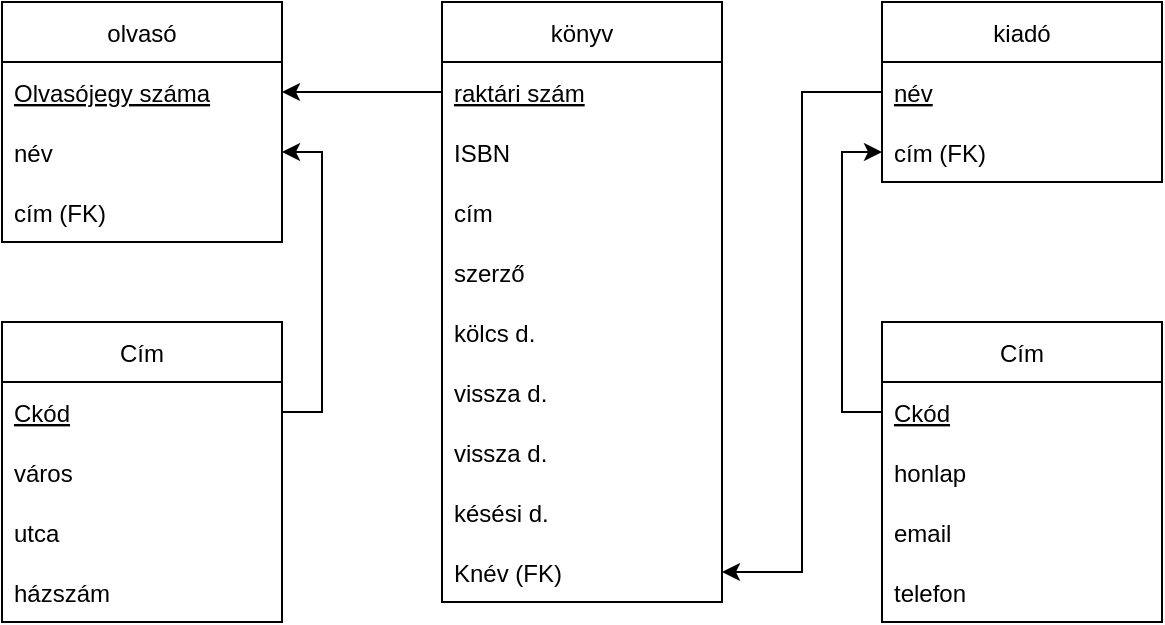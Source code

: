 <mxfile version="20.3.0" type="device"><diagram id="8YVWnZ0JU1CbKCZpVIV3" name="1 oldal"><mxGraphModel dx="1422" dy="905" grid="1" gridSize="10" guides="1" tooltips="1" connect="1" arrows="1" fold="1" page="1" pageScale="1" pageWidth="827" pageHeight="1169" math="0" shadow="0"><root><mxCell id="0"/><mxCell id="1" parent="0"/><mxCell id="i123XRr3PV5pWn3KWQU2-77" value="olvasó" style="swimlane;fontStyle=0;childLayout=stackLayout;horizontal=1;startSize=30;horizontalStack=0;resizeParent=1;resizeParentMax=0;resizeLast=0;collapsible=1;marginBottom=0;" vertex="1" parent="1"><mxGeometry x="40" y="280" width="140" height="120" as="geometry"/></mxCell><mxCell id="i123XRr3PV5pWn3KWQU2-78" value="Olvasójegy száma" style="text;strokeColor=none;fillColor=none;align=left;verticalAlign=middle;spacingLeft=4;spacingRight=4;overflow=hidden;points=[[0,0.5],[1,0.5]];portConstraint=eastwest;rotatable=0;fontStyle=4" vertex="1" parent="i123XRr3PV5pWn3KWQU2-77"><mxGeometry y="30" width="140" height="30" as="geometry"/></mxCell><mxCell id="i123XRr3PV5pWn3KWQU2-79" value="név" style="text;strokeColor=none;fillColor=none;align=left;verticalAlign=middle;spacingLeft=4;spacingRight=4;overflow=hidden;points=[[0,0.5],[1,0.5]];portConstraint=eastwest;rotatable=0;" vertex="1" parent="i123XRr3PV5pWn3KWQU2-77"><mxGeometry y="60" width="140" height="30" as="geometry"/></mxCell><mxCell id="i123XRr3PV5pWn3KWQU2-80" value="cím (FK)" style="text;strokeColor=none;fillColor=none;align=left;verticalAlign=middle;spacingLeft=4;spacingRight=4;overflow=hidden;points=[[0,0.5],[1,0.5]];portConstraint=eastwest;rotatable=0;" vertex="1" parent="i123XRr3PV5pWn3KWQU2-77"><mxGeometry y="90" width="140" height="30" as="geometry"/></mxCell><mxCell id="i123XRr3PV5pWn3KWQU2-108" value="" style="edgeStyle=orthogonalEdgeStyle;rounded=0;orthogonalLoop=1;jettySize=auto;html=1;entryX=1;entryY=0.5;entryDx=0;entryDy=0;exitX=1;exitY=0.5;exitDx=0;exitDy=0;" edge="1" parent="1" source="i123XRr3PV5pWn3KWQU2-82" target="i123XRr3PV5pWn3KWQU2-79"><mxGeometry relative="1" as="geometry"/></mxCell><mxCell id="i123XRr3PV5pWn3KWQU2-81" value="Cím" style="swimlane;fontStyle=0;childLayout=stackLayout;horizontal=1;startSize=30;horizontalStack=0;resizeParent=1;resizeParentMax=0;resizeLast=0;collapsible=1;marginBottom=0;" vertex="1" parent="1"><mxGeometry x="40" y="440" width="140" height="150" as="geometry"/></mxCell><mxCell id="i123XRr3PV5pWn3KWQU2-82" value="Ckód" style="text;strokeColor=none;fillColor=none;align=left;verticalAlign=middle;spacingLeft=4;spacingRight=4;overflow=hidden;points=[[0,0.5],[1,0.5]];portConstraint=eastwest;rotatable=0;fontStyle=4" vertex="1" parent="i123XRr3PV5pWn3KWQU2-81"><mxGeometry y="30" width="140" height="30" as="geometry"/></mxCell><mxCell id="i123XRr3PV5pWn3KWQU2-83" value="város" style="text;strokeColor=none;fillColor=none;align=left;verticalAlign=middle;spacingLeft=4;spacingRight=4;overflow=hidden;points=[[0,0.5],[1,0.5]];portConstraint=eastwest;rotatable=0;" vertex="1" parent="i123XRr3PV5pWn3KWQU2-81"><mxGeometry y="60" width="140" height="30" as="geometry"/></mxCell><mxCell id="i123XRr3PV5pWn3KWQU2-84" value="utca" style="text;strokeColor=none;fillColor=none;align=left;verticalAlign=middle;spacingLeft=4;spacingRight=4;overflow=hidden;points=[[0,0.5],[1,0.5]];portConstraint=eastwest;rotatable=0;" vertex="1" parent="i123XRr3PV5pWn3KWQU2-81"><mxGeometry y="90" width="140" height="30" as="geometry"/></mxCell><mxCell id="i123XRr3PV5pWn3KWQU2-102" value="házszám" style="text;strokeColor=none;fillColor=none;align=left;verticalAlign=middle;spacingLeft=4;spacingRight=4;overflow=hidden;points=[[0,0.5],[1,0.5]];portConstraint=eastwest;rotatable=0;" vertex="1" parent="i123XRr3PV5pWn3KWQU2-81"><mxGeometry y="120" width="140" height="30" as="geometry"/></mxCell><mxCell id="i123XRr3PV5pWn3KWQU2-107" value="" style="edgeStyle=orthogonalEdgeStyle;rounded=0;orthogonalLoop=1;jettySize=auto;html=1;entryX=1;entryY=0.5;entryDx=0;entryDy=0;exitX=0;exitY=0.5;exitDx=0;exitDy=0;" edge="1" parent="1" source="i123XRr3PV5pWn3KWQU2-86" target="i123XRr3PV5pWn3KWQU2-78"><mxGeometry relative="1" as="geometry"/></mxCell><mxCell id="i123XRr3PV5pWn3KWQU2-85" value="könyv" style="swimlane;fontStyle=0;childLayout=stackLayout;horizontal=1;startSize=30;horizontalStack=0;resizeParent=1;resizeParentMax=0;resizeLast=0;collapsible=1;marginBottom=0;" vertex="1" parent="1"><mxGeometry x="260" y="280" width="140" height="300" as="geometry"/></mxCell><mxCell id="i123XRr3PV5pWn3KWQU2-86" value="raktári szám" style="text;strokeColor=none;fillColor=none;align=left;verticalAlign=middle;spacingLeft=4;spacingRight=4;overflow=hidden;points=[[0,0.5],[1,0.5]];portConstraint=eastwest;rotatable=0;fontStyle=4" vertex="1" parent="i123XRr3PV5pWn3KWQU2-85"><mxGeometry y="30" width="140" height="30" as="geometry"/></mxCell><mxCell id="i123XRr3PV5pWn3KWQU2-87" value="ISBN" style="text;strokeColor=none;fillColor=none;align=left;verticalAlign=middle;spacingLeft=4;spacingRight=4;overflow=hidden;points=[[0,0.5],[1,0.5]];portConstraint=eastwest;rotatable=0;" vertex="1" parent="i123XRr3PV5pWn3KWQU2-85"><mxGeometry y="60" width="140" height="30" as="geometry"/></mxCell><mxCell id="i123XRr3PV5pWn3KWQU2-97" value="cím" style="text;strokeColor=none;fillColor=none;align=left;verticalAlign=middle;spacingLeft=4;spacingRight=4;overflow=hidden;points=[[0,0.5],[1,0.5]];portConstraint=eastwest;rotatable=0;" vertex="1" parent="i123XRr3PV5pWn3KWQU2-85"><mxGeometry y="90" width="140" height="30" as="geometry"/></mxCell><mxCell id="i123XRr3PV5pWn3KWQU2-101" value="szerző" style="text;strokeColor=none;fillColor=none;align=left;verticalAlign=middle;spacingLeft=4;spacingRight=4;overflow=hidden;points=[[0,0.5],[1,0.5]];portConstraint=eastwest;rotatable=0;" vertex="1" parent="i123XRr3PV5pWn3KWQU2-85"><mxGeometry y="120" width="140" height="30" as="geometry"/></mxCell><mxCell id="i123XRr3PV5pWn3KWQU2-99" value="kölcs d." style="text;strokeColor=none;fillColor=none;align=left;verticalAlign=middle;spacingLeft=4;spacingRight=4;overflow=hidden;points=[[0,0.5],[1,0.5]];portConstraint=eastwest;rotatable=0;" vertex="1" parent="i123XRr3PV5pWn3KWQU2-85"><mxGeometry y="150" width="140" height="30" as="geometry"/></mxCell><mxCell id="i123XRr3PV5pWn3KWQU2-100" value="vissza d." style="text;strokeColor=none;fillColor=none;align=left;verticalAlign=middle;spacingLeft=4;spacingRight=4;overflow=hidden;points=[[0,0.5],[1,0.5]];portConstraint=eastwest;rotatable=0;" vertex="1" parent="i123XRr3PV5pWn3KWQU2-85"><mxGeometry y="180" width="140" height="30" as="geometry"/></mxCell><mxCell id="i123XRr3PV5pWn3KWQU2-98" value="vissza d." style="text;strokeColor=none;fillColor=none;align=left;verticalAlign=middle;spacingLeft=4;spacingRight=4;overflow=hidden;points=[[0,0.5],[1,0.5]];portConstraint=eastwest;rotatable=0;" vertex="1" parent="i123XRr3PV5pWn3KWQU2-85"><mxGeometry y="210" width="140" height="30" as="geometry"/></mxCell><mxCell id="i123XRr3PV5pWn3KWQU2-88" value="késési d." style="text;strokeColor=none;fillColor=none;align=left;verticalAlign=middle;spacingLeft=4;spacingRight=4;overflow=hidden;points=[[0,0.5],[1,0.5]];portConstraint=eastwest;rotatable=0;" vertex="1" parent="i123XRr3PV5pWn3KWQU2-85"><mxGeometry y="240" width="140" height="30" as="geometry"/></mxCell><mxCell id="i123XRr3PV5pWn3KWQU2-103" value="Knév (FK)" style="text;strokeColor=none;fillColor=none;align=left;verticalAlign=middle;spacingLeft=4;spacingRight=4;overflow=hidden;points=[[0,0.5],[1,0.5]];portConstraint=eastwest;rotatable=0;" vertex="1" parent="i123XRr3PV5pWn3KWQU2-85"><mxGeometry y="270" width="140" height="30" as="geometry"/></mxCell><mxCell id="i123XRr3PV5pWn3KWQU2-106" value="" style="edgeStyle=orthogonalEdgeStyle;rounded=0;orthogonalLoop=1;jettySize=auto;html=1;exitX=0;exitY=0.5;exitDx=0;exitDy=0;" edge="1" parent="1" source="i123XRr3PV5pWn3KWQU2-90" target="i123XRr3PV5pWn3KWQU2-103"><mxGeometry relative="1" as="geometry"/></mxCell><mxCell id="i123XRr3PV5pWn3KWQU2-89" value="kiadó" style="swimlane;fontStyle=0;childLayout=stackLayout;horizontal=1;startSize=30;horizontalStack=0;resizeParent=1;resizeParentMax=0;resizeLast=0;collapsible=1;marginBottom=0;" vertex="1" parent="1"><mxGeometry x="480" y="280" width="140" height="90" as="geometry"/></mxCell><mxCell id="i123XRr3PV5pWn3KWQU2-90" value="név" style="text;strokeColor=none;fillColor=none;align=left;verticalAlign=middle;spacingLeft=4;spacingRight=4;overflow=hidden;points=[[0,0.5],[1,0.5]];portConstraint=eastwest;rotatable=0;fontStyle=4" vertex="1" parent="i123XRr3PV5pWn3KWQU2-89"><mxGeometry y="30" width="140" height="30" as="geometry"/></mxCell><mxCell id="i123XRr3PV5pWn3KWQU2-91" value="cím (FK)" style="text;strokeColor=none;fillColor=none;align=left;verticalAlign=middle;spacingLeft=4;spacingRight=4;overflow=hidden;points=[[0,0.5],[1,0.5]];portConstraint=eastwest;rotatable=0;" vertex="1" parent="i123XRr3PV5pWn3KWQU2-89"><mxGeometry y="60" width="140" height="30" as="geometry"/></mxCell><mxCell id="i123XRr3PV5pWn3KWQU2-105" value="" style="edgeStyle=orthogonalEdgeStyle;rounded=0;orthogonalLoop=1;jettySize=auto;html=1;entryX=0;entryY=0.5;entryDx=0;entryDy=0;exitX=0;exitY=0.5;exitDx=0;exitDy=0;" edge="1" parent="1" source="i123XRr3PV5pWn3KWQU2-104" target="i123XRr3PV5pWn3KWQU2-91"><mxGeometry relative="1" as="geometry"/></mxCell><mxCell id="i123XRr3PV5pWn3KWQU2-93" value="Cím" style="swimlane;fontStyle=0;childLayout=stackLayout;horizontal=1;startSize=30;horizontalStack=0;resizeParent=1;resizeParentMax=0;resizeLast=0;collapsible=1;marginBottom=0;" vertex="1" parent="1"><mxGeometry x="480" y="440" width="140" height="150" as="geometry"/></mxCell><mxCell id="i123XRr3PV5pWn3KWQU2-104" value="Ckód" style="text;strokeColor=none;fillColor=none;align=left;verticalAlign=middle;spacingLeft=4;spacingRight=4;overflow=hidden;points=[[0,0.5],[1,0.5]];portConstraint=eastwest;rotatable=0;fontStyle=4" vertex="1" parent="i123XRr3PV5pWn3KWQU2-93"><mxGeometry y="30" width="140" height="30" as="geometry"/></mxCell><mxCell id="i123XRr3PV5pWn3KWQU2-94" value="honlap" style="text;strokeColor=none;fillColor=none;align=left;verticalAlign=middle;spacingLeft=4;spacingRight=4;overflow=hidden;points=[[0,0.5],[1,0.5]];portConstraint=eastwest;rotatable=0;" vertex="1" parent="i123XRr3PV5pWn3KWQU2-93"><mxGeometry y="60" width="140" height="30" as="geometry"/></mxCell><mxCell id="i123XRr3PV5pWn3KWQU2-95" value="email" style="text;strokeColor=none;fillColor=none;align=left;verticalAlign=middle;spacingLeft=4;spacingRight=4;overflow=hidden;points=[[0,0.5],[1,0.5]];portConstraint=eastwest;rotatable=0;" vertex="1" parent="i123XRr3PV5pWn3KWQU2-93"><mxGeometry y="90" width="140" height="30" as="geometry"/></mxCell><mxCell id="i123XRr3PV5pWn3KWQU2-96" value="telefon" style="text;strokeColor=none;fillColor=none;align=left;verticalAlign=middle;spacingLeft=4;spacingRight=4;overflow=hidden;points=[[0,0.5],[1,0.5]];portConstraint=eastwest;rotatable=0;" vertex="1" parent="i123XRr3PV5pWn3KWQU2-93"><mxGeometry y="120" width="140" height="30" as="geometry"/></mxCell></root></mxGraphModel></diagram></mxfile>